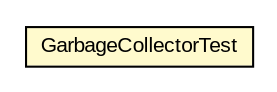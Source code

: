 #!/usr/local/bin/dot
#
# Class diagram 
# Generated by UMLGraph version R5_6-24-gf6e263 (http://www.umlgraph.org/)
#

digraph G {
	edge [fontname="arial",fontsize=10,labelfontname="arial",labelfontsize=10];
	node [fontname="arial",fontsize=10,shape=plaintext];
	nodesep=0.25;
	ranksep=0.5;
	// org.osmdroid.util.GarbageCollectorTest
	c87489 [label=<<table title="org.osmdroid.util.GarbageCollectorTest" border="0" cellborder="1" cellspacing="0" cellpadding="2" port="p" bgcolor="lemonChiffon" href="./GarbageCollectorTest.html">
		<tr><td><table border="0" cellspacing="0" cellpadding="1">
<tr><td align="center" balign="center"> GarbageCollectorTest </td></tr>
		</table></td></tr>
		</table>>, URL="./GarbageCollectorTest.html", fontname="arial", fontcolor="black", fontsize=10.0];
}

